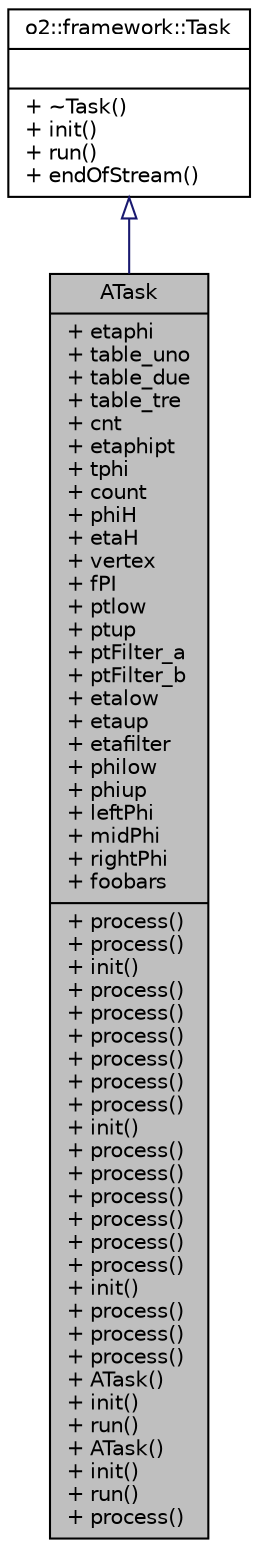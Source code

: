 digraph "ATask"
{
 // INTERACTIVE_SVG=YES
  bgcolor="transparent";
  edge [fontname="Helvetica",fontsize="10",labelfontname="Helvetica",labelfontsize="10"];
  node [fontname="Helvetica",fontsize="10",shape=record];
  Node0 [label="{ATask\n|+ etaphi\l+ table_uno\l+ table_due\l+ table_tre\l+ cnt\l+ etaphipt\l+ tphi\l+ count\l+ phiH\l+ etaH\l+ vertex\l+ fPI\l+ ptlow\l+ ptup\l+ ptFilter_a\l+ ptFilter_b\l+ etalow\l+ etaup\l+ etafilter\l+ philow\l+ phiup\l+ leftPhi\l+ midPhi\l+ rightPhi\l+ foobars\l|+ process()\l+ process()\l+ init()\l+ process()\l+ process()\l+ process()\l+ process()\l+ process()\l+ process()\l+ init()\l+ process()\l+ process()\l+ process()\l+ process()\l+ process()\l+ process()\l+ init()\l+ process()\l+ process()\l+ process()\l+ ATask()\l+ init()\l+ run()\l+ ATask()\l+ init()\l+ run()\l+ process()\l}",height=0.2,width=0.4,color="black", fillcolor="grey75", style="filled", fontcolor="black"];
  Node1 -> Node0 [dir="back",color="midnightblue",fontsize="10",style="solid",arrowtail="onormal",fontname="Helvetica"];
  Node1 [label="{o2::framework::Task\n||+ ~Task()\l+ init()\l+ run()\l+ endOfStream()\l}",height=0.2,width=0.4,color="black",URL="$de/dac/classo2_1_1framework_1_1Task.html"];
}
